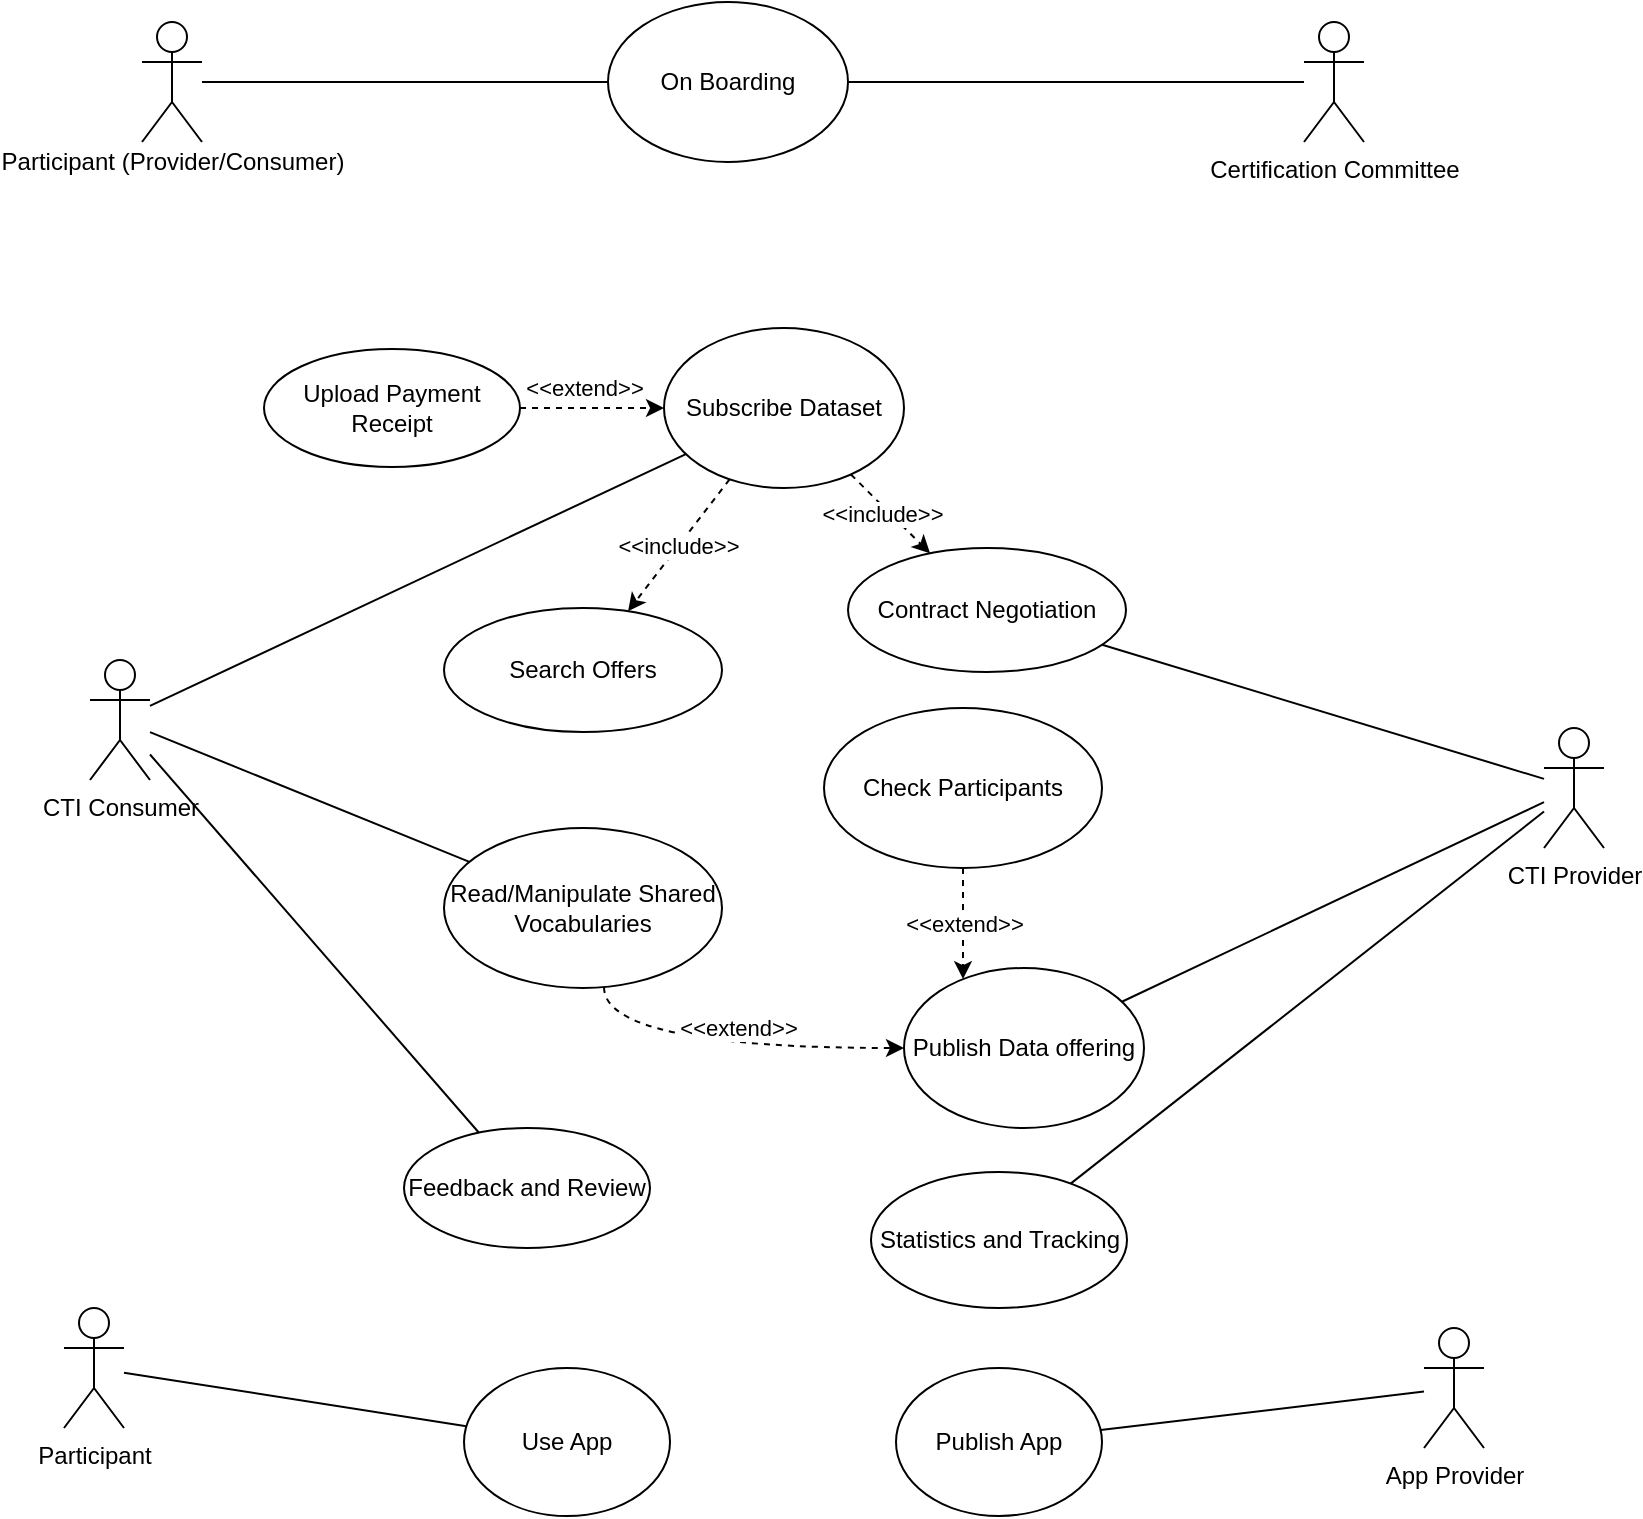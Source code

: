 <mxfile version="22.0.3" type="device">
  <diagram id="XGeabRWGbZz8uiKC7IuR" name="Page-2">
    <mxGraphModel dx="849" dy="511" grid="1" gridSize="10" guides="1" tooltips="1" connect="1" arrows="1" fold="1" page="1" pageScale="1" pageWidth="1100" pageHeight="850" math="0" shadow="0">
      <root>
        <mxCell id="0" />
        <mxCell id="1" parent="0" />
        <mxCell id="_6BsK9LfEwQleu0YL2EX-10" style="edgeStyle=orthogonalEdgeStyle;rounded=0;orthogonalLoop=1;jettySize=auto;html=1;entryX=0;entryY=0.5;entryDx=0;entryDy=0;endArrow=none;endFill=0;" parent="1" source="_6BsK9LfEwQleu0YL2EX-1" target="_6BsK9LfEwQleu0YL2EX-3" edge="1">
          <mxGeometry relative="1" as="geometry" />
        </mxCell>
        <mxCell id="_6BsK9LfEwQleu0YL2EX-9" style="edgeStyle=orthogonalEdgeStyle;rounded=0;orthogonalLoop=1;jettySize=auto;html=1;entryX=1;entryY=0.5;entryDx=0;entryDy=0;endArrow=none;endFill=0;" parent="1" source="_6BsK9LfEwQleu0YL2EX-2" target="_6BsK9LfEwQleu0YL2EX-3" edge="1">
          <mxGeometry relative="1" as="geometry" />
        </mxCell>
        <mxCell id="_6BsK9LfEwQleu0YL2EX-2" value="Certification Committee" style="shape=umlActor;verticalLabelPosition=bottom;verticalAlign=top;html=1;outlineConnect=0;" parent="1" vertex="1">
          <mxGeometry x="670" y="77" width="30" height="60" as="geometry" />
        </mxCell>
        <mxCell id="_6BsK9LfEwQleu0YL2EX-3" value="On Boarding" style="ellipse;whiteSpace=wrap;html=1;" parent="1" vertex="1">
          <mxGeometry x="322" y="67" width="120" height="80" as="geometry" />
        </mxCell>
        <mxCell id="_6BsK9LfEwQleu0YL2EX-6" value="Search Offers" style="ellipse;whiteSpace=wrap;html=1;" parent="1" vertex="1">
          <mxGeometry x="240" y="370" width="139" height="62" as="geometry" />
        </mxCell>
        <mxCell id="_6BsK9LfEwQleu0YL2EX-7" value="Check Participants" style="ellipse;whiteSpace=wrap;html=1;" parent="1" vertex="1">
          <mxGeometry x="430" y="420" width="139" height="80" as="geometry" />
        </mxCell>
        <mxCell id="_6BsK9LfEwQleu0YL2EX-12" value="Read/Manipulate Shared Vocabularies" style="ellipse;whiteSpace=wrap;html=1;" parent="1" vertex="1">
          <mxGeometry x="240" y="480" width="139" height="80" as="geometry" />
        </mxCell>
        <mxCell id="_6BsK9LfEwQleu0YL2EX-15" value="Publish Data offering" style="ellipse;whiteSpace=wrap;html=1;" parent="1" vertex="1">
          <mxGeometry x="470" y="550" width="120" height="80" as="geometry" />
        </mxCell>
        <mxCell id="_6BsK9LfEwQleu0YL2EX-16" value="Subscribe Dataset" style="ellipse;whiteSpace=wrap;html=1;" parent="1" vertex="1">
          <mxGeometry x="350" y="230" width="120" height="80" as="geometry" />
        </mxCell>
        <mxCell id="_6BsK9LfEwQleu0YL2EX-20" value="CTI Consumer" style="shape=umlActor;verticalLabelPosition=bottom;verticalAlign=top;html=1;outlineConnect=0;" parent="1" vertex="1">
          <mxGeometry x="63" y="396" width="30" height="60" as="geometry" />
        </mxCell>
        <mxCell id="_6BsK9LfEwQleu0YL2EX-25" value="" style="edgeStyle=none;orthogonalLoop=1;jettySize=auto;html=1;rounded=0;endArrow=none;endFill=0;" parent="1" source="_6BsK9LfEwQleu0YL2EX-20" target="_6BsK9LfEwQleu0YL2EX-16" edge="1">
          <mxGeometry width="80" relative="1" as="geometry">
            <mxPoint x="170" y="300" as="sourcePoint" />
            <mxPoint x="250" y="300" as="targetPoint" />
            <Array as="points" />
          </mxGeometry>
        </mxCell>
        <mxCell id="_6BsK9LfEwQleu0YL2EX-1" value="Participant (Provider/Consumer)" style="shape=umlActor;verticalLabelPosition=bottom;verticalAlign=top;html=1;outlineConnect=0;labelBackgroundColor=none;spacingTop=-4;" parent="1" vertex="1">
          <mxGeometry x="89" y="77" width="30" height="60" as="geometry" />
        </mxCell>
        <mxCell id="_6BsK9LfEwQleu0YL2EX-26" value="&amp;lt;&amp;lt;extend&amp;gt;&amp;gt;" style="rounded=0;orthogonalLoop=1;jettySize=auto;html=1;dashed=1;edgeStyle=orthogonalEdgeStyle;curved=1;" parent="1" source="_6BsK9LfEwQleu0YL2EX-12" target="_6BsK9LfEwQleu0YL2EX-15" edge="1">
          <mxGeometry x="0.074" y="10" relative="1" as="geometry">
            <mxPoint x="380" y="560" as="sourcePoint" />
            <mxPoint x="380" y="500" as="targetPoint" />
            <Array as="points">
              <mxPoint x="320" y="590" />
            </Array>
            <mxPoint as="offset" />
          </mxGeometry>
        </mxCell>
        <mxCell id="_6BsK9LfEwQleu0YL2EX-27" value="CTI Provider" style="shape=umlActor;verticalLabelPosition=bottom;verticalAlign=top;html=1;outlineConnect=0;" parent="1" vertex="1">
          <mxGeometry x="790" y="430" width="30" height="60" as="geometry" />
        </mxCell>
        <mxCell id="_6BsK9LfEwQleu0YL2EX-28" value="" style="edgeStyle=none;orthogonalLoop=1;jettySize=auto;html=1;rounded=0;endArrow=none;endFill=0;" parent="1" source="_6BsK9LfEwQleu0YL2EX-27" target="_6BsK9LfEwQleu0YL2EX-15" edge="1">
          <mxGeometry width="80" relative="1" as="geometry">
            <mxPoint x="730" y="460" as="sourcePoint" />
            <mxPoint x="810" y="460" as="targetPoint" />
            <Array as="points" />
          </mxGeometry>
        </mxCell>
        <mxCell id="_6BsK9LfEwQleu0YL2EX-29" value="&amp;lt;&amp;lt;extend&amp;gt;&amp;gt;" style="edgeStyle=orthogonalEdgeStyle;rounded=0;orthogonalLoop=1;jettySize=auto;html=1;dashed=1;" parent="1" source="_6BsK9LfEwQleu0YL2EX-7" target="_6BsK9LfEwQleu0YL2EX-15" edge="1">
          <mxGeometry relative="1" as="geometry">
            <mxPoint x="520" y="380" as="sourcePoint" />
            <mxPoint x="640" y="440" as="targetPoint" />
            <Array as="points">
              <mxPoint x="530" y="420" />
              <mxPoint x="530" y="420" />
            </Array>
          </mxGeometry>
        </mxCell>
        <mxCell id="_6BsK9LfEwQleu0YL2EX-30" value="" style="edgeStyle=none;orthogonalLoop=1;jettySize=auto;html=1;rounded=0;endArrow=none;endFill=0;" parent="1" source="_6BsK9LfEwQleu0YL2EX-20" target="_6BsK9LfEwQleu0YL2EX-12" edge="1">
          <mxGeometry width="80" relative="1" as="geometry">
            <mxPoint x="170" y="380" as="sourcePoint" />
            <mxPoint x="250" y="380" as="targetPoint" />
            <Array as="points" />
          </mxGeometry>
        </mxCell>
        <mxCell id="_6BsK9LfEwQleu0YL2EX-31" value="Upload Payment &lt;br&gt;Receipt" style="ellipse;whiteSpace=wrap;html=1;" parent="1" vertex="1">
          <mxGeometry x="150" y="240.5" width="128" height="59" as="geometry" />
        </mxCell>
        <mxCell id="_6BsK9LfEwQleu0YL2EX-33" value="&amp;lt;&amp;lt;extend&amp;gt;&amp;gt;" style="rounded=0;orthogonalLoop=1;jettySize=auto;html=1;dashed=1;edgeStyle=orthogonalEdgeStyle;" parent="1" source="_6BsK9LfEwQleu0YL2EX-31" target="_6BsK9LfEwQleu0YL2EX-16" edge="1">
          <mxGeometry x="-0.111" y="10" relative="1" as="geometry">
            <mxPoint x="700" y="250" as="sourcePoint" />
            <mxPoint x="700" y="190" as="targetPoint" />
            <mxPoint as="offset" />
          </mxGeometry>
        </mxCell>
        <mxCell id="_6BsK9LfEwQleu0YL2EX-34" value="&amp;lt;&amp;lt;include&amp;gt;&amp;gt;" style="edgeStyle=none;orthogonalLoop=1;jettySize=auto;html=1;rounded=0;dashed=1;" parent="1" source="_6BsK9LfEwQleu0YL2EX-16" target="_6BsK9LfEwQleu0YL2EX-6" edge="1">
          <mxGeometry width="80" relative="1" as="geometry">
            <mxPoint x="200" y="310" as="sourcePoint" />
            <mxPoint x="280" y="310" as="targetPoint" />
            <Array as="points" />
          </mxGeometry>
        </mxCell>
        <mxCell id="_6BsK9LfEwQleu0YL2EX-35" value="Contract Negotiation" style="ellipse;whiteSpace=wrap;html=1;" parent="1" vertex="1">
          <mxGeometry x="442" y="340" width="139" height="62" as="geometry" />
        </mxCell>
        <mxCell id="_6BsK9LfEwQleu0YL2EX-36" value="" style="edgeStyle=none;orthogonalLoop=1;jettySize=auto;html=1;rounded=0;dashed=1;" parent="1" source="_6BsK9LfEwQleu0YL2EX-16" target="_6BsK9LfEwQleu0YL2EX-35" edge="1">
          <mxGeometry width="80" relative="1" as="geometry">
            <mxPoint x="610" y="320" as="sourcePoint" />
            <mxPoint x="690" y="320" as="targetPoint" />
            <Array as="points" />
          </mxGeometry>
        </mxCell>
        <mxCell id="_6BsK9LfEwQleu0YL2EX-37" value="&amp;lt;&amp;lt;include&amp;gt;&amp;gt;" style="edgeLabel;html=1;align=center;verticalAlign=middle;resizable=0;points=[];" parent="_6BsK9LfEwQleu0YL2EX-36" vertex="1" connectable="0">
          <mxGeometry x="-0.153" y="-4" relative="1" as="geometry">
            <mxPoint x="1" as="offset" />
          </mxGeometry>
        </mxCell>
        <mxCell id="_6BsK9LfEwQleu0YL2EX-38" value="" style="edgeStyle=none;orthogonalLoop=1;jettySize=auto;html=1;rounded=0;endArrow=none;endFill=0;" parent="1" source="_6BsK9LfEwQleu0YL2EX-35" target="_6BsK9LfEwQleu0YL2EX-27" edge="1">
          <mxGeometry width="80" relative="1" as="geometry">
            <mxPoint x="630" y="320" as="sourcePoint" />
            <mxPoint x="710" y="320" as="targetPoint" />
            <Array as="points" />
          </mxGeometry>
        </mxCell>
        <mxCell id="_6BsK9LfEwQleu0YL2EX-41" value="Participant" style="shape=umlActor;verticalLabelPosition=bottom;verticalAlign=top;html=1;outlineConnect=0;" parent="1" vertex="1">
          <mxGeometry x="50" y="720" width="30" height="60" as="geometry" />
        </mxCell>
        <mxCell id="_6BsK9LfEwQleu0YL2EX-42" value="Use App" style="ellipse;whiteSpace=wrap;html=1;" parent="1" vertex="1">
          <mxGeometry x="250" y="750" width="103" height="74" as="geometry" />
        </mxCell>
        <mxCell id="_6BsK9LfEwQleu0YL2EX-43" value="Publish App" style="ellipse;whiteSpace=wrap;html=1;" parent="1" vertex="1">
          <mxGeometry x="466" y="750" width="103" height="74" as="geometry" />
        </mxCell>
        <mxCell id="_6BsK9LfEwQleu0YL2EX-44" value="App Provider" style="shape=umlActor;verticalLabelPosition=bottom;verticalAlign=top;html=1;outlineConnect=0;" parent="1" vertex="1">
          <mxGeometry x="730" y="730" width="30" height="60" as="geometry" />
        </mxCell>
        <mxCell id="_6BsK9LfEwQleu0YL2EX-45" value="" style="edgeStyle=none;orthogonalLoop=1;jettySize=auto;html=1;rounded=0;endArrow=none;endFill=0;" parent="1" source="_6BsK9LfEwQleu0YL2EX-41" target="_6BsK9LfEwQleu0YL2EX-42" edge="1">
          <mxGeometry width="80" relative="1" as="geometry">
            <mxPoint x="80" y="601" as="sourcePoint" />
            <mxPoint x="246" y="719" as="targetPoint" />
            <Array as="points" />
          </mxGeometry>
        </mxCell>
        <mxCell id="_6BsK9LfEwQleu0YL2EX-46" value="" style="edgeStyle=none;orthogonalLoop=1;jettySize=auto;html=1;rounded=0;endArrow=none;endFill=0;" parent="1" source="_6BsK9LfEwQleu0YL2EX-43" target="_6BsK9LfEwQleu0YL2EX-44" edge="1">
          <mxGeometry width="80" relative="1" as="geometry">
            <mxPoint x="670" y="720" as="sourcePoint" />
            <mxPoint x="750" y="720" as="targetPoint" />
            <Array as="points" />
          </mxGeometry>
        </mxCell>
        <mxCell id="_6BsK9LfEwQleu0YL2EX-48" value="Feedback and Review" style="ellipse;whiteSpace=wrap;html=1;" parent="1" vertex="1">
          <mxGeometry x="220" y="630" width="123" height="60" as="geometry" />
        </mxCell>
        <mxCell id="_6BsK9LfEwQleu0YL2EX-49" value="" style="edgeStyle=none;orthogonalLoop=1;jettySize=auto;html=1;rounded=0;endArrow=none;endFill=0;" parent="1" source="_6BsK9LfEwQleu0YL2EX-20" target="_6BsK9LfEwQleu0YL2EX-48" edge="1">
          <mxGeometry width="80" relative="1" as="geometry">
            <mxPoint x="70" y="451" as="sourcePoint" />
            <mxPoint x="236" y="569" as="targetPoint" />
            <Array as="points" />
          </mxGeometry>
        </mxCell>
        <mxCell id="_6BsK9LfEwQleu0YL2EX-50" value="Statistics and Tracking" style="ellipse;whiteSpace=wrap;html=1;" parent="1" vertex="1">
          <mxGeometry x="453.5" y="652" width="128" height="68" as="geometry" />
        </mxCell>
        <mxCell id="_6BsK9LfEwQleu0YL2EX-51" value="" style="edgeStyle=none;orthogonalLoop=1;jettySize=auto;html=1;rounded=0;endArrow=none;endFill=0;" parent="1" source="_6BsK9LfEwQleu0YL2EX-27" target="_6BsK9LfEwQleu0YL2EX-50" edge="1">
          <mxGeometry width="80" relative="1" as="geometry">
            <mxPoint x="750" y="431" as="sourcePoint" />
            <mxPoint x="586" y="655" as="targetPoint" />
            <Array as="points" />
          </mxGeometry>
        </mxCell>
      </root>
    </mxGraphModel>
  </diagram>
</mxfile>

